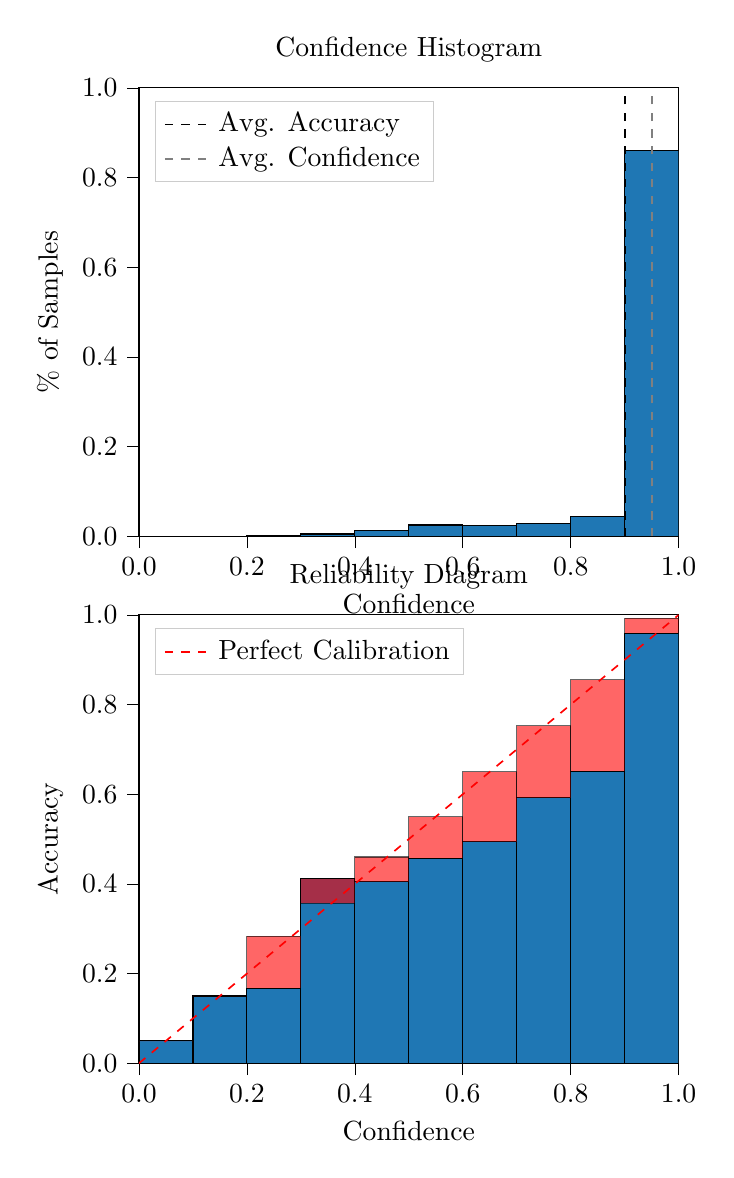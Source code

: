 % This file was created by tikzplotlib v0.9.8.
\begin{tikzpicture}

\definecolor{color0}{rgb}{0.122,0.467,0.706}

\begin{groupplot}[group style={group size=1 by 2}]
\nextgroupplot[
legend cell align={left},
legend style={
  fill opacity=0.8,
  draw opacity=1,
  text opacity=1,
  at={(0.03,0.97)},
  anchor=north west,
  draw=white!80!black
},
tick align=outside,
tick pos=left,
title={Confidence Histogram},
x grid style={white!69.02!black},
xlabel={Confidence},
xmin=0, xmax=1,
xtick style={color=black},
xtick={0,0.2,0.4,0.6,0.8,1},
xticklabels={0.0,0.2,0.4,0.6,0.8,1.0},
y grid style={white!69.02!black},
ylabel={\% of Samples},
ymin=0, ymax=1,
ytick style={color=black},
ytick={0,0.2,0.4,0.6,0.8,1},
yticklabels={0.0,0.2,0.4,0.6,0.8,1.0}
]
\draw[draw=black,fill=color0] (axis cs:-6.939e-18,0) rectangle (axis cs:0.1,0);
\draw[draw=black,fill=color0] (axis cs:0.1,0) rectangle (axis cs:0.2,0);
\draw[draw=black,fill=color0] (axis cs:0.2,0) rectangle (axis cs:0.3,0.001);
\draw[draw=black,fill=color0] (axis cs:0.3,0) rectangle (axis cs:0.4,0.005);
\draw[draw=black,fill=color0] (axis cs:0.4,0) rectangle (axis cs:0.5,0.012);
\draw[draw=black,fill=color0] (axis cs:0.5,0) rectangle (axis cs:0.6,0.025);
\draw[draw=black,fill=color0] (axis cs:0.6,0) rectangle (axis cs:0.7,0.024);
\draw[draw=black,fill=color0] (axis cs:0.7,0) rectangle (axis cs:0.8,0.028);
\draw[draw=black,fill=color0] (axis cs:0.8,0) rectangle (axis cs:0.9,0.044);
\draw[draw=black,fill=color0] (axis cs:0.9,0) rectangle (axis cs:1,0.86);
\addplot [semithick, black, dashed]
table {%
0.901 0
0.901 1
};
\addlegendentry{Avg. Accuracy}
\addplot [semithick, white!50.196!black, dashed]
table {%
0.951 0
0.951 1
};
\addlegendentry{Avg. Confidence}

\nextgroupplot[
legend cell align={left},
legend style={
  fill opacity=0.8,
  draw opacity=1,
  text opacity=1,
  at={(0.03,0.97)},
  anchor=north west,
  draw=white!80!black
},
tick align=outside,
tick pos=left,
title={Reliability Diagram},
x grid style={white!69.02!black},
xlabel={Confidence},
xmin=0, xmax=1,
xtick style={color=black},
xtick={0,0.2,0.4,0.6,0.8,1},
xticklabels={0.0,0.2,0.4,0.6,0.8,1.0},
y grid style={white!69.02!black},
ylabel={Accuracy},
ymin=0, ymax=1,
ytick style={color=black},
ytick={0,0.2,0.4,0.6,0.8,1},
yticklabels={0.0,0.2,0.4,0.6,0.8,1.0}
]
\draw[draw=black,fill=color0] (axis cs:-6.939e-18,0) rectangle (axis cs:0.1,0.05);
\draw[draw=black,fill=color0] (axis cs:0.1,0) rectangle (axis cs:0.2,0.15);
\draw[draw=black,fill=color0] (axis cs:0.2,0) rectangle (axis cs:0.3,0.167);
\draw[draw=black,fill=color0] (axis cs:0.3,0) rectangle (axis cs:0.4,0.412);
\draw[draw=black,fill=color0] (axis cs:0.4,0) rectangle (axis cs:0.5,0.405);
\draw[draw=black,fill=color0] (axis cs:0.5,0) rectangle (axis cs:0.6,0.457);
\draw[draw=black,fill=color0] (axis cs:0.6,0) rectangle (axis cs:0.7,0.494);
\draw[draw=black,fill=color0] (axis cs:0.7,0) rectangle (axis cs:0.8,0.592);
\draw[draw=black,fill=color0] (axis cs:0.8,0) rectangle (axis cs:0.9,0.651);
\draw[draw=black,fill=color0] (axis cs:0.9,0) rectangle (axis cs:1,0.959);
\draw[draw=black,fill=red,opacity=0.6] (axis cs:-6.939e-18,0.05) rectangle (axis cs:0.1,0.05);
\draw[draw=black,fill=red,opacity=0.6] (axis cs:0.1,0.15) rectangle (axis cs:0.2,0.15);
\draw[draw=black,fill=red,opacity=0.6] (axis cs:0.2,0.167) rectangle (axis cs:0.3,0.283);
\draw[draw=black,fill=red,opacity=0.6] (axis cs:0.3,0.412) rectangle (axis cs:0.4,0.357);
\draw[draw=black,fill=red,opacity=0.6] (axis cs:0.4,0.405) rectangle (axis cs:0.5,0.46);
\draw[draw=black,fill=red,opacity=0.6] (axis cs:0.5,0.457) rectangle (axis cs:0.6,0.55);
\draw[draw=black,fill=red,opacity=0.6] (axis cs:0.6,0.494) rectangle (axis cs:0.7,0.65);
\draw[draw=black,fill=red,opacity=0.6] (axis cs:0.7,0.592) rectangle (axis cs:0.8,0.753);
\draw[draw=black,fill=red,opacity=0.6] (axis cs:0.8,0.651) rectangle (axis cs:0.9,0.855);
\draw[draw=black,fill=red,opacity=0.6] (axis cs:0.9,0.959) rectangle (axis cs:1,0.993);
\addplot [semithick, red, dashed]
table {%
0 0
1 1
};
\addlegendentry{Perfect Calibration}
\end{groupplot}

\end{tikzpicture}

